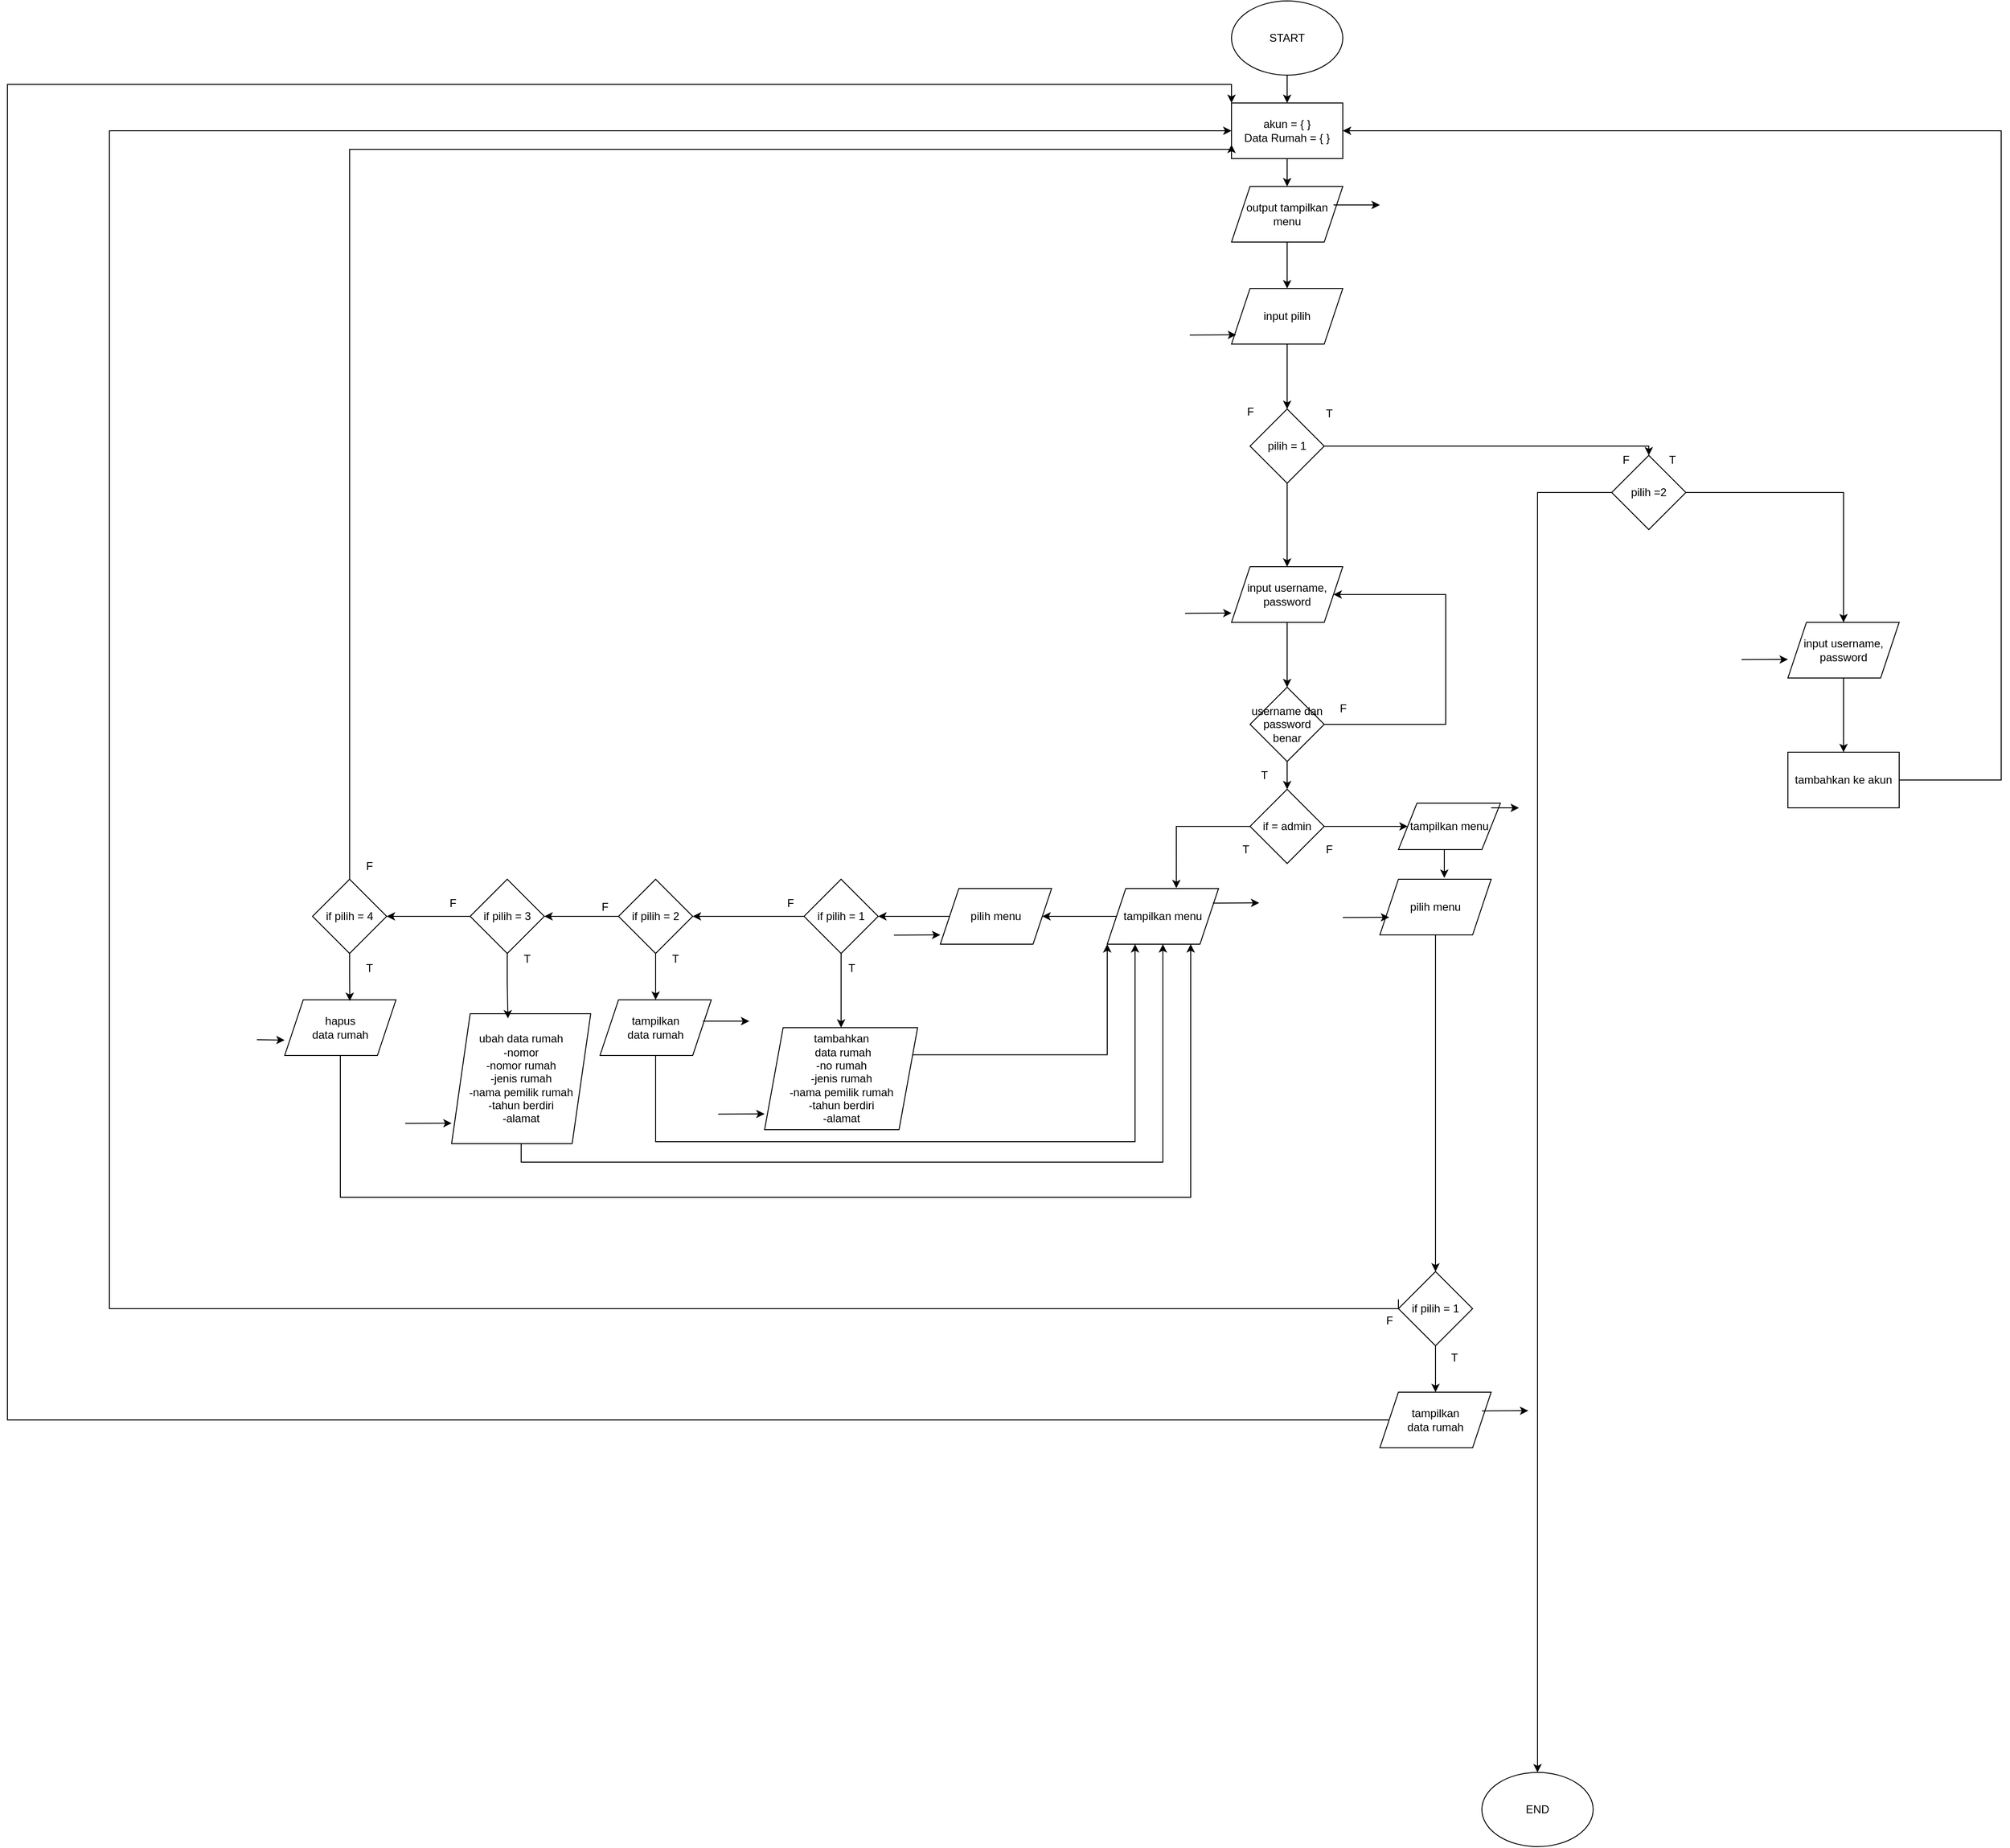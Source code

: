 <mxfile version="24.7.8">
  <diagram name="Page-1" id="3Y82sbPydUODw_n1n2PT">
    <mxGraphModel dx="5420" dy="1600" grid="1" gridSize="10" guides="1" tooltips="1" connect="1" arrows="1" fold="1" page="1" pageScale="1" pageWidth="850" pageHeight="1100" math="0" shadow="0">
      <root>
        <mxCell id="0" />
        <mxCell id="1" parent="0" />
        <mxCell id="ryUta3V9_9fZ8-WPen1y-3" value="" style="edgeStyle=orthogonalEdgeStyle;rounded=0;orthogonalLoop=1;jettySize=auto;html=1;" parent="1" source="ryUta3V9_9fZ8-WPen1y-25" target="ryUta3V9_9fZ8-WPen1y-2" edge="1">
          <mxGeometry relative="1" as="geometry" />
        </mxCell>
        <mxCell id="ryUta3V9_9fZ8-WPen1y-1" value="START" style="ellipse;whiteSpace=wrap;html=1;" parent="1" vertex="1">
          <mxGeometry x="210" y="30" width="120" height="80" as="geometry" />
        </mxCell>
        <mxCell id="ryUta3V9_9fZ8-WPen1y-5" value="" style="edgeStyle=orthogonalEdgeStyle;rounded=0;orthogonalLoop=1;jettySize=auto;html=1;" parent="1" source="ryUta3V9_9fZ8-WPen1y-2" target="ryUta3V9_9fZ8-WPen1y-4" edge="1">
          <mxGeometry relative="1" as="geometry" />
        </mxCell>
        <mxCell id="ryUta3V9_9fZ8-WPen1y-2" value="output tampilkan menu" style="shape=parallelogram;perimeter=parallelogramPerimeter;whiteSpace=wrap;html=1;fixedSize=1;" parent="1" vertex="1">
          <mxGeometry x="210" y="230" width="120" height="60" as="geometry" />
        </mxCell>
        <mxCell id="ryUta3V9_9fZ8-WPen1y-7" value="" style="edgeStyle=orthogonalEdgeStyle;rounded=0;orthogonalLoop=1;jettySize=auto;html=1;" parent="1" source="ryUta3V9_9fZ8-WPen1y-4" target="ryUta3V9_9fZ8-WPen1y-6" edge="1">
          <mxGeometry relative="1" as="geometry" />
        </mxCell>
        <mxCell id="ryUta3V9_9fZ8-WPen1y-4" value="input pilih" style="shape=parallelogram;perimeter=parallelogramPerimeter;whiteSpace=wrap;html=1;fixedSize=1;" parent="1" vertex="1">
          <mxGeometry x="210" y="340" width="120" height="60" as="geometry" />
        </mxCell>
        <mxCell id="ryUta3V9_9fZ8-WPen1y-9" value="" style="edgeStyle=orthogonalEdgeStyle;rounded=0;orthogonalLoop=1;jettySize=auto;html=1;" parent="1" source="ryUta3V9_9fZ8-WPen1y-6" target="ryUta3V9_9fZ8-WPen1y-8" edge="1">
          <mxGeometry relative="1" as="geometry" />
        </mxCell>
        <mxCell id="ryUta3V9_9fZ8-WPen1y-20" style="edgeStyle=orthogonalEdgeStyle;rounded=0;orthogonalLoop=1;jettySize=auto;html=1;entryX=0.5;entryY=0;entryDx=0;entryDy=0;" parent="1" source="ryUta3V9_9fZ8-WPen1y-6" target="ryUta3V9_9fZ8-WPen1y-17" edge="1">
          <mxGeometry relative="1" as="geometry">
            <Array as="points">
              <mxPoint x="660" y="510" />
            </Array>
          </mxGeometry>
        </mxCell>
        <mxCell id="ryUta3V9_9fZ8-WPen1y-6" value="pilih = 1" style="rhombus;whiteSpace=wrap;html=1;" parent="1" vertex="1">
          <mxGeometry x="230" y="470" width="80" height="80" as="geometry" />
        </mxCell>
        <mxCell id="ryUta3V9_9fZ8-WPen1y-13" value="" style="edgeStyle=orthogonalEdgeStyle;rounded=0;orthogonalLoop=1;jettySize=auto;html=1;" parent="1" source="ryUta3V9_9fZ8-WPen1y-8" target="ryUta3V9_9fZ8-WPen1y-12" edge="1">
          <mxGeometry relative="1" as="geometry" />
        </mxCell>
        <mxCell id="ryUta3V9_9fZ8-WPen1y-8" value="input username, password" style="shape=parallelogram;perimeter=parallelogramPerimeter;whiteSpace=wrap;html=1;fixedSize=1;" parent="1" vertex="1">
          <mxGeometry x="210" y="640" width="120" height="60" as="geometry" />
        </mxCell>
        <mxCell id="ryUta3V9_9fZ8-WPen1y-16" style="edgeStyle=orthogonalEdgeStyle;rounded=0;orthogonalLoop=1;jettySize=auto;html=1;entryX=1;entryY=0.5;entryDx=0;entryDy=0;" parent="1" source="ryUta3V9_9fZ8-WPen1y-12" target="ryUta3V9_9fZ8-WPen1y-8" edge="1">
          <mxGeometry relative="1" as="geometry">
            <mxPoint x="440" y="660" as="targetPoint" />
            <Array as="points">
              <mxPoint x="441" y="810" />
              <mxPoint x="441" y="670" />
            </Array>
          </mxGeometry>
        </mxCell>
        <mxCell id="l1A6PTSMSGuYSY5rG4qL-38" style="edgeStyle=orthogonalEdgeStyle;rounded=0;orthogonalLoop=1;jettySize=auto;html=1;exitX=0.5;exitY=1;exitDx=0;exitDy=0;entryX=0.5;entryY=0;entryDx=0;entryDy=0;" parent="1" source="ryUta3V9_9fZ8-WPen1y-12" target="l1A6PTSMSGuYSY5rG4qL-37" edge="1">
          <mxGeometry relative="1" as="geometry" />
        </mxCell>
        <mxCell id="ryUta3V9_9fZ8-WPen1y-12" value="username dan password benar" style="rhombus;whiteSpace=wrap;html=1;" parent="1" vertex="1">
          <mxGeometry x="230" y="770" width="80" height="80" as="geometry" />
        </mxCell>
        <mxCell id="l1A6PTSMSGuYSY5rG4qL-31" style="edgeStyle=orthogonalEdgeStyle;rounded=0;orthogonalLoop=1;jettySize=auto;html=1;exitX=0;exitY=0.5;exitDx=0;exitDy=0;entryX=1;entryY=0.5;entryDx=0;entryDy=0;" parent="1" source="ryUta3V9_9fZ8-WPen1y-14" target="l1A6PTSMSGuYSY5rG4qL-30" edge="1">
          <mxGeometry relative="1" as="geometry" />
        </mxCell>
        <mxCell id="ryUta3V9_9fZ8-WPen1y-14" value="tampilkan menu" style="shape=parallelogram;perimeter=parallelogramPerimeter;whiteSpace=wrap;html=1;fixedSize=1;" parent="1" vertex="1">
          <mxGeometry x="76" y="987" width="120" height="60" as="geometry" />
        </mxCell>
        <mxCell id="ryUta3V9_9fZ8-WPen1y-19" value="" style="edgeStyle=orthogonalEdgeStyle;rounded=0;orthogonalLoop=1;jettySize=auto;html=1;exitX=1;exitY=0.5;exitDx=0;exitDy=0;" parent="1" source="ryUta3V9_9fZ8-WPen1y-17" target="ryUta3V9_9fZ8-WPen1y-18" edge="1">
          <mxGeometry relative="1" as="geometry">
            <mxPoint x="900" y="550" as="sourcePoint" />
            <Array as="points">
              <mxPoint x="870" y="560" />
            </Array>
          </mxGeometry>
        </mxCell>
        <mxCell id="ryUta3V9_9fZ8-WPen1y-22" style="edgeStyle=orthogonalEdgeStyle;rounded=0;orthogonalLoop=1;jettySize=auto;html=1;" parent="1" source="ryUta3V9_9fZ8-WPen1y-17" edge="1">
          <mxGeometry relative="1" as="geometry">
            <mxPoint x="540" y="1940" as="targetPoint" />
            <Array as="points">
              <mxPoint x="540" y="560" />
              <mxPoint x="540" y="1480" />
            </Array>
          </mxGeometry>
        </mxCell>
        <mxCell id="ryUta3V9_9fZ8-WPen1y-17" value="pilih =2" style="rhombus;whiteSpace=wrap;html=1;" parent="1" vertex="1">
          <mxGeometry x="620" y="520" width="80" height="80" as="geometry" />
        </mxCell>
        <mxCell id="ryUta3V9_9fZ8-WPen1y-24" value="" style="edgeStyle=orthogonalEdgeStyle;rounded=0;orthogonalLoop=1;jettySize=auto;html=1;" parent="1" source="ryUta3V9_9fZ8-WPen1y-18" target="ryUta3V9_9fZ8-WPen1y-23" edge="1">
          <mxGeometry relative="1" as="geometry" />
        </mxCell>
        <mxCell id="ryUta3V9_9fZ8-WPen1y-18" value="input username, password" style="shape=parallelogram;perimeter=parallelogramPerimeter;whiteSpace=wrap;html=1;fixedSize=1;" parent="1" vertex="1">
          <mxGeometry x="810" y="700" width="120" height="60" as="geometry" />
        </mxCell>
        <mxCell id="ryUta3V9_9fZ8-WPen1y-21" value="END" style="ellipse;whiteSpace=wrap;html=1;" parent="1" vertex="1">
          <mxGeometry x="480" y="1940" width="120" height="80" as="geometry" />
        </mxCell>
        <mxCell id="ryUta3V9_9fZ8-WPen1y-27" style="edgeStyle=orthogonalEdgeStyle;rounded=0;orthogonalLoop=1;jettySize=auto;html=1;entryX=1;entryY=0.5;entryDx=0;entryDy=0;" parent="1" source="ryUta3V9_9fZ8-WPen1y-23" target="ryUta3V9_9fZ8-WPen1y-25" edge="1">
          <mxGeometry relative="1" as="geometry">
            <mxPoint x="750.8" y="430" as="targetPoint" />
            <Array as="points">
              <mxPoint x="1040" y="870" />
              <mxPoint x="1040" y="170" />
            </Array>
          </mxGeometry>
        </mxCell>
        <mxCell id="ryUta3V9_9fZ8-WPen1y-23" value="tambahkan ke akun" style="whiteSpace=wrap;html=1;" parent="1" vertex="1">
          <mxGeometry x="810" y="840" width="120" height="60" as="geometry" />
        </mxCell>
        <mxCell id="ryUta3V9_9fZ8-WPen1y-26" value="" style="edgeStyle=orthogonalEdgeStyle;rounded=0;orthogonalLoop=1;jettySize=auto;html=1;" parent="1" source="ryUta3V9_9fZ8-WPen1y-1" target="ryUta3V9_9fZ8-WPen1y-25" edge="1">
          <mxGeometry relative="1" as="geometry">
            <mxPoint x="270" y="110" as="sourcePoint" />
            <mxPoint x="270" y="200" as="targetPoint" />
          </mxGeometry>
        </mxCell>
        <mxCell id="ryUta3V9_9fZ8-WPen1y-25" value="akun = { }&lt;div&gt;Data Rumah = { }&lt;/div&gt;" style="rounded=0;whiteSpace=wrap;html=1;" parent="1" vertex="1">
          <mxGeometry x="210" y="140" width="120" height="60" as="geometry" />
        </mxCell>
        <mxCell id="ryUta3V9_9fZ8-WPen1y-41" style="edgeStyle=orthogonalEdgeStyle;rounded=0;orthogonalLoop=1;jettySize=auto;html=1;exitX=0;exitY=0.5;exitDx=0;exitDy=0;entryX=1;entryY=0.5;entryDx=0;entryDy=0;" parent="1" source="ryUta3V9_9fZ8-WPen1y-33" target="ryUta3V9_9fZ8-WPen1y-40" edge="1">
          <mxGeometry relative="1" as="geometry" />
        </mxCell>
        <mxCell id="l1A6PTSMSGuYSY5rG4qL-12" style="edgeStyle=orthogonalEdgeStyle;rounded=0;orthogonalLoop=1;jettySize=auto;html=1;exitX=0.5;exitY=1;exitDx=0;exitDy=0;entryX=0.5;entryY=0;entryDx=0;entryDy=0;" parent="1" source="ryUta3V9_9fZ8-WPen1y-33" target="ryUta3V9_9fZ8-WPen1y-35" edge="1">
          <mxGeometry relative="1" as="geometry" />
        </mxCell>
        <mxCell id="ryUta3V9_9fZ8-WPen1y-33" value="if pilih = 1" style="rhombus;whiteSpace=wrap;html=1;" parent="1" vertex="1">
          <mxGeometry x="-251" y="977" width="80" height="80" as="geometry" />
        </mxCell>
        <mxCell id="3SDwmKv7_5UPm0UnGXVI-1" style="edgeStyle=orthogonalEdgeStyle;rounded=0;orthogonalLoop=1;jettySize=auto;html=1;exitX=1;exitY=0.25;exitDx=0;exitDy=0;entryX=0;entryY=1;entryDx=0;entryDy=0;" parent="1" source="ryUta3V9_9fZ8-WPen1y-35" target="ryUta3V9_9fZ8-WPen1y-14" edge="1">
          <mxGeometry relative="1" as="geometry" />
        </mxCell>
        <mxCell id="ryUta3V9_9fZ8-WPen1y-35" value="tambahkan&lt;div&gt;&amp;nbsp;data rumah&lt;/div&gt;&lt;div&gt;-no rumah&lt;/div&gt;&lt;div&gt;-jenis rumah&lt;/div&gt;&lt;div&gt;-nama pemilik rumah&lt;/div&gt;&lt;div&gt;-tahun berdiri&lt;/div&gt;&lt;div&gt;-alamat&lt;/div&gt;" style="shape=parallelogram;perimeter=parallelogramPerimeter;whiteSpace=wrap;html=1;fixedSize=1;" parent="1" vertex="1">
          <mxGeometry x="-293.5" y="1137" width="165" height="110" as="geometry" />
        </mxCell>
        <mxCell id="ryUta3V9_9fZ8-WPen1y-44" style="edgeStyle=orthogonalEdgeStyle;rounded=0;orthogonalLoop=1;jettySize=auto;html=1;exitX=0.5;exitY=1;exitDx=0;exitDy=0;entryX=0.5;entryY=0;entryDx=0;entryDy=0;" parent="1" source="ryUta3V9_9fZ8-WPen1y-40" target="ryUta3V9_9fZ8-WPen1y-42" edge="1">
          <mxGeometry relative="1" as="geometry" />
        </mxCell>
        <mxCell id="ryUta3V9_9fZ8-WPen1y-48" style="edgeStyle=orthogonalEdgeStyle;rounded=0;orthogonalLoop=1;jettySize=auto;html=1;exitX=0;exitY=0.5;exitDx=0;exitDy=0;entryX=1;entryY=0.5;entryDx=0;entryDy=0;" parent="1" source="ryUta3V9_9fZ8-WPen1y-40" target="ryUta3V9_9fZ8-WPen1y-47" edge="1">
          <mxGeometry relative="1" as="geometry" />
        </mxCell>
        <mxCell id="ryUta3V9_9fZ8-WPen1y-40" value="if pilih = 2" style="rhombus;whiteSpace=wrap;html=1;" parent="1" vertex="1">
          <mxGeometry x="-451" y="977" width="80" height="80" as="geometry" />
        </mxCell>
        <mxCell id="3SDwmKv7_5UPm0UnGXVI-2" style="edgeStyle=orthogonalEdgeStyle;rounded=0;orthogonalLoop=1;jettySize=auto;html=1;exitX=0.5;exitY=1;exitDx=0;exitDy=0;entryX=0.25;entryY=1;entryDx=0;entryDy=0;" parent="1" source="ryUta3V9_9fZ8-WPen1y-42" target="ryUta3V9_9fZ8-WPen1y-14" edge="1">
          <mxGeometry relative="1" as="geometry">
            <Array as="points">
              <mxPoint x="-411" y="1260" />
              <mxPoint x="106" y="1260" />
            </Array>
          </mxGeometry>
        </mxCell>
        <mxCell id="ryUta3V9_9fZ8-WPen1y-42" value="tampilkan&lt;div&gt;data rumah&lt;/div&gt;" style="shape=parallelogram;perimeter=parallelogramPerimeter;whiteSpace=wrap;html=1;fixedSize=1;" parent="1" vertex="1">
          <mxGeometry x="-471" y="1107" width="120" height="60" as="geometry" />
        </mxCell>
        <mxCell id="ryUta3V9_9fZ8-WPen1y-52" style="edgeStyle=orthogonalEdgeStyle;rounded=0;orthogonalLoop=1;jettySize=auto;html=1;exitX=0;exitY=0.5;exitDx=0;exitDy=0;entryX=1;entryY=0.5;entryDx=0;entryDy=0;" parent="1" source="ryUta3V9_9fZ8-WPen1y-47" target="ryUta3V9_9fZ8-WPen1y-51" edge="1">
          <mxGeometry relative="1" as="geometry" />
        </mxCell>
        <mxCell id="ryUta3V9_9fZ8-WPen1y-47" value="if pilih = 3" style="rhombus;whiteSpace=wrap;html=1;" parent="1" vertex="1">
          <mxGeometry x="-611" y="977" width="80" height="80" as="geometry" />
        </mxCell>
        <mxCell id="3SDwmKv7_5UPm0UnGXVI-3" style="edgeStyle=orthogonalEdgeStyle;rounded=0;orthogonalLoop=1;jettySize=auto;html=1;exitX=0.5;exitY=1;exitDx=0;exitDy=0;entryX=0.5;entryY=1;entryDx=0;entryDy=0;" parent="1" source="ryUta3V9_9fZ8-WPen1y-49" target="ryUta3V9_9fZ8-WPen1y-14" edge="1">
          <mxGeometry relative="1" as="geometry" />
        </mxCell>
        <mxCell id="ryUta3V9_9fZ8-WPen1y-49" value="&lt;div&gt;ubah&amp;nbsp;&lt;span style=&quot;background-color: initial;&quot;&gt;data rumah&lt;/span&gt;&lt;/div&gt;&lt;div&gt;-nomor&lt;/div&gt;&lt;div&gt;-nomor rumah&lt;/div&gt;&lt;div&gt;-jenis rumah&lt;/div&gt;&lt;div&gt;-nama pemilik rumah&lt;/div&gt;&lt;div&gt;-tahun berdiri&lt;/div&gt;&lt;div&gt;-alamat&lt;/div&gt;" style="shape=parallelogram;perimeter=parallelogramPerimeter;whiteSpace=wrap;html=1;fixedSize=1;" parent="1" vertex="1">
          <mxGeometry x="-631" y="1122" width="150" height="140" as="geometry" />
        </mxCell>
        <mxCell id="l1A6PTSMSGuYSY5rG4qL-34" style="edgeStyle=orthogonalEdgeStyle;rounded=0;orthogonalLoop=1;jettySize=auto;html=1;exitX=0.5;exitY=0;exitDx=0;exitDy=0;entryX=0;entryY=0.75;entryDx=0;entryDy=0;" parent="1" source="ryUta3V9_9fZ8-WPen1y-51" target="ryUta3V9_9fZ8-WPen1y-25" edge="1">
          <mxGeometry relative="1" as="geometry">
            <mxPoint x="-740" y="170" as="targetPoint" />
            <Array as="points">
              <mxPoint x="-741" y="190" />
              <mxPoint x="210" y="190" />
            </Array>
          </mxGeometry>
        </mxCell>
        <mxCell id="ryUta3V9_9fZ8-WPen1y-51" value="if pilih = 4" style="rhombus;whiteSpace=wrap;html=1;" parent="1" vertex="1">
          <mxGeometry x="-781" y="977" width="80" height="80" as="geometry" />
        </mxCell>
        <mxCell id="3SDwmKv7_5UPm0UnGXVI-4" style="edgeStyle=orthogonalEdgeStyle;rounded=0;orthogonalLoop=1;jettySize=auto;html=1;exitX=0.5;exitY=1;exitDx=0;exitDy=0;entryX=0.75;entryY=1;entryDx=0;entryDy=0;" parent="1" source="ryUta3V9_9fZ8-WPen1y-56" target="ryUta3V9_9fZ8-WPen1y-14" edge="1">
          <mxGeometry relative="1" as="geometry">
            <Array as="points">
              <mxPoint x="-751" y="1320" />
              <mxPoint x="166" y="1320" />
            </Array>
          </mxGeometry>
        </mxCell>
        <mxCell id="ryUta3V9_9fZ8-WPen1y-56" value="hapus&lt;div&gt;data rumah&lt;/div&gt;" style="shape=parallelogram;perimeter=parallelogramPerimeter;whiteSpace=wrap;html=1;fixedSize=1;" parent="1" vertex="1">
          <mxGeometry x="-811" y="1107" width="120" height="60" as="geometry" />
        </mxCell>
        <mxCell id="ryUta3V9_9fZ8-WPen1y-57" style="edgeStyle=orthogonalEdgeStyle;rounded=0;orthogonalLoop=1;jettySize=auto;html=1;exitX=0.5;exitY=1;exitDx=0;exitDy=0;entryX=0.585;entryY=0.021;entryDx=0;entryDy=0;entryPerimeter=0;" parent="1" source="ryUta3V9_9fZ8-WPen1y-51" target="ryUta3V9_9fZ8-WPen1y-56" edge="1">
          <mxGeometry relative="1" as="geometry" />
        </mxCell>
        <mxCell id="l1A6PTSMSGuYSY5rG4qL-2" value="" style="endArrow=classic;html=1;rounded=0;" parent="1" edge="1">
          <mxGeometry width="50" height="50" relative="1" as="geometry">
            <mxPoint x="-360" y="1130" as="sourcePoint" />
            <mxPoint x="-310" y="1130" as="targetPoint" />
          </mxGeometry>
        </mxCell>
        <mxCell id="l1A6PTSMSGuYSY5rG4qL-4" value="" style="endArrow=classic;html=1;rounded=0;" parent="1" edge="1">
          <mxGeometry width="50" height="50" relative="1" as="geometry">
            <mxPoint x="320" y="250.0" as="sourcePoint" />
            <mxPoint x="370" y="250.0" as="targetPoint" />
          </mxGeometry>
        </mxCell>
        <mxCell id="l1A6PTSMSGuYSY5rG4qL-6" value="T" style="text;html=1;align=center;verticalAlign=middle;resizable=0;points=[];autosize=1;strokeColor=none;fillColor=none;" parent="1" vertex="1">
          <mxGeometry x="300" y="460" width="30" height="30" as="geometry" />
        </mxCell>
        <mxCell id="l1A6PTSMSGuYSY5rG4qL-7" value="F" style="text;html=1;align=center;verticalAlign=middle;resizable=0;points=[];autosize=1;strokeColor=none;fillColor=none;" parent="1" vertex="1">
          <mxGeometry x="215" y="458" width="30" height="30" as="geometry" />
        </mxCell>
        <mxCell id="l1A6PTSMSGuYSY5rG4qL-8" value="F" style="text;html=1;align=center;verticalAlign=middle;resizable=0;points=[];autosize=1;strokeColor=none;fillColor=none;" parent="1" vertex="1">
          <mxGeometry x="620" y="510" width="30" height="30" as="geometry" />
        </mxCell>
        <mxCell id="l1A6PTSMSGuYSY5rG4qL-10" value="T" style="text;html=1;align=center;verticalAlign=middle;resizable=0;points=[];autosize=1;strokeColor=none;fillColor=none;" parent="1" vertex="1">
          <mxGeometry x="670" y="510" width="30" height="30" as="geometry" />
        </mxCell>
        <mxCell id="l1A6PTSMSGuYSY5rG4qL-18" value="" style="endArrow=classic;html=1;rounded=0;entryX=0.167;entryY=1.041;entryDx=0;entryDy=0;entryPerimeter=0;" parent="1" edge="1">
          <mxGeometry width="50" height="50" relative="1" as="geometry">
            <mxPoint x="-681.04" y="1240.31" as="sourcePoint" />
            <mxPoint x="-631.0" y="1240.0" as="targetPoint" />
          </mxGeometry>
        </mxCell>
        <mxCell id="l1A6PTSMSGuYSY5rG4qL-19" value="" style="endArrow=classic;html=1;rounded=0;" parent="1" edge="1">
          <mxGeometry width="50" height="50" relative="1" as="geometry">
            <mxPoint x="-841" y="1150" as="sourcePoint" />
            <mxPoint x="-811" y="1150.46" as="targetPoint" />
          </mxGeometry>
        </mxCell>
        <mxCell id="l1A6PTSMSGuYSY5rG4qL-23" value="" style="endArrow=classic;html=1;rounded=0;entryX=0.167;entryY=1.041;entryDx=0;entryDy=0;entryPerimeter=0;" parent="1" edge="1">
          <mxGeometry width="50" height="50" relative="1" as="geometry">
            <mxPoint x="-343.54" y="1230.31" as="sourcePoint" />
            <mxPoint x="-293.5" y="1230.0" as="targetPoint" />
          </mxGeometry>
        </mxCell>
        <mxCell id="l1A6PTSMSGuYSY5rG4qL-25" value="" style="endArrow=classic;html=1;rounded=0;entryX=0.167;entryY=1.041;entryDx=0;entryDy=0;entryPerimeter=0;" parent="1" edge="1">
          <mxGeometry width="50" height="50" relative="1" as="geometry">
            <mxPoint x="164.96" y="390.31" as="sourcePoint" />
            <mxPoint x="215.0" y="390.0" as="targetPoint" />
          </mxGeometry>
        </mxCell>
        <mxCell id="l1A6PTSMSGuYSY5rG4qL-26" value="" style="endArrow=classic;html=1;rounded=0;entryX=0.167;entryY=1.041;entryDx=0;entryDy=0;entryPerimeter=0;" parent="1" edge="1">
          <mxGeometry width="50" height="50" relative="1" as="geometry">
            <mxPoint x="159.96" y="690.31" as="sourcePoint" />
            <mxPoint x="210.0" y="690.0" as="targetPoint" />
          </mxGeometry>
        </mxCell>
        <mxCell id="l1A6PTSMSGuYSY5rG4qL-27" value="" style="endArrow=classic;html=1;rounded=0;entryX=0.167;entryY=1.041;entryDx=0;entryDy=0;entryPerimeter=0;" parent="1" edge="1">
          <mxGeometry width="50" height="50" relative="1" as="geometry">
            <mxPoint x="759.96" y="740.31" as="sourcePoint" />
            <mxPoint x="810.0" y="740.0" as="targetPoint" />
          </mxGeometry>
        </mxCell>
        <mxCell id="l1A6PTSMSGuYSY5rG4qL-28" value="" style="endArrow=classic;html=1;rounded=0;entryX=0.167;entryY=1.041;entryDx=0;entryDy=0;entryPerimeter=0;" parent="1" edge="1">
          <mxGeometry width="50" height="50" relative="1" as="geometry">
            <mxPoint x="189.96" y="1002.75" as="sourcePoint" />
            <mxPoint x="240.0" y="1002.44" as="targetPoint" />
          </mxGeometry>
        </mxCell>
        <mxCell id="l1A6PTSMSGuYSY5rG4qL-32" style="edgeStyle=orthogonalEdgeStyle;rounded=0;orthogonalLoop=1;jettySize=auto;html=1;exitX=0;exitY=0.5;exitDx=0;exitDy=0;entryX=1;entryY=0.5;entryDx=0;entryDy=0;" parent="1" source="l1A6PTSMSGuYSY5rG4qL-30" target="ryUta3V9_9fZ8-WPen1y-33" edge="1">
          <mxGeometry relative="1" as="geometry">
            <mxPoint x="-154" y="1016.538" as="targetPoint" />
          </mxGeometry>
        </mxCell>
        <mxCell id="l1A6PTSMSGuYSY5rG4qL-30" value="pilih menu" style="shape=parallelogram;perimeter=parallelogramPerimeter;whiteSpace=wrap;html=1;fixedSize=1;" parent="1" vertex="1">
          <mxGeometry x="-104" y="987" width="120" height="60" as="geometry" />
        </mxCell>
        <mxCell id="l1A6PTSMSGuYSY5rG4qL-35" value="" style="endArrow=classic;html=1;rounded=0;entryX=0.167;entryY=1.041;entryDx=0;entryDy=0;entryPerimeter=0;" parent="1" edge="1">
          <mxGeometry width="50" height="50" relative="1" as="geometry">
            <mxPoint x="-154.04" y="1037.31" as="sourcePoint" />
            <mxPoint x="-104.0" y="1037.0" as="targetPoint" />
          </mxGeometry>
        </mxCell>
        <mxCell id="l1A6PTSMSGuYSY5rG4qL-36" style="edgeStyle=orthogonalEdgeStyle;rounded=0;orthogonalLoop=1;jettySize=auto;html=1;exitX=0.5;exitY=1;exitDx=0;exitDy=0;entryX=0.405;entryY=0.036;entryDx=0;entryDy=0;entryPerimeter=0;" parent="1" source="ryUta3V9_9fZ8-WPen1y-47" target="ryUta3V9_9fZ8-WPen1y-49" edge="1">
          <mxGeometry relative="1" as="geometry" />
        </mxCell>
        <mxCell id="l1A6PTSMSGuYSY5rG4qL-44" style="edgeStyle=orthogonalEdgeStyle;rounded=0;orthogonalLoop=1;jettySize=auto;html=1;exitX=0;exitY=0.5;exitDx=0;exitDy=0;entryX=0.621;entryY=-0.006;entryDx=0;entryDy=0;entryPerimeter=0;" parent="1" source="l1A6PTSMSGuYSY5rG4qL-37" target="ryUta3V9_9fZ8-WPen1y-14" edge="1">
          <mxGeometry relative="1" as="geometry">
            <mxPoint x="150" y="980" as="targetPoint" />
          </mxGeometry>
        </mxCell>
        <mxCell id="l1A6PTSMSGuYSY5rG4qL-50" style="edgeStyle=orthogonalEdgeStyle;rounded=0;orthogonalLoop=1;jettySize=auto;html=1;exitX=1;exitY=0.5;exitDx=0;exitDy=0;entryX=0;entryY=0.5;entryDx=0;entryDy=0;" parent="1" source="l1A6PTSMSGuYSY5rG4qL-37" target="l1A6PTSMSGuYSY5rG4qL-45" edge="1">
          <mxGeometry relative="1" as="geometry" />
        </mxCell>
        <mxCell id="l1A6PTSMSGuYSY5rG4qL-37" value="if = admin" style="rhombus;whiteSpace=wrap;html=1;" parent="1" vertex="1">
          <mxGeometry x="230" y="880" width="80" height="80" as="geometry" />
        </mxCell>
        <mxCell id="l1A6PTSMSGuYSY5rG4qL-45" value="tampilkan menu" style="shape=parallelogram;perimeter=parallelogramPerimeter;whiteSpace=wrap;html=1;fixedSize=1;" parent="1" vertex="1">
          <mxGeometry x="390" y="895" width="110" height="50" as="geometry" />
        </mxCell>
        <mxCell id="l1A6PTSMSGuYSY5rG4qL-51" value="" style="endArrow=classic;html=1;rounded=0;" parent="1" edge="1">
          <mxGeometry width="50" height="50" relative="1" as="geometry">
            <mxPoint x="490" y="900" as="sourcePoint" />
            <mxPoint x="520" y="900" as="targetPoint" />
          </mxGeometry>
        </mxCell>
        <mxCell id="l1A6PTSMSGuYSY5rG4qL-59" style="edgeStyle=orthogonalEdgeStyle;rounded=0;orthogonalLoop=1;jettySize=auto;html=1;exitX=0.5;exitY=1;exitDx=0;exitDy=0;entryX=0.5;entryY=0;entryDx=0;entryDy=0;" parent="1" source="l1A6PTSMSGuYSY5rG4qL-53" target="l1A6PTSMSGuYSY5rG4qL-58" edge="1">
          <mxGeometry relative="1" as="geometry" />
        </mxCell>
        <mxCell id="l1A6PTSMSGuYSY5rG4qL-53" value="pilih menu" style="shape=parallelogram;perimeter=parallelogramPerimeter;whiteSpace=wrap;html=1;fixedSize=1;" parent="1" vertex="1">
          <mxGeometry x="370" y="977" width="120" height="60" as="geometry" />
        </mxCell>
        <mxCell id="l1A6PTSMSGuYSY5rG4qL-55" style="edgeStyle=orthogonalEdgeStyle;rounded=0;orthogonalLoop=1;jettySize=auto;html=1;exitX=0.5;exitY=1;exitDx=0;exitDy=0;entryX=0.579;entryY=-0.025;entryDx=0;entryDy=0;entryPerimeter=0;" parent="1" source="l1A6PTSMSGuYSY5rG4qL-45" target="l1A6PTSMSGuYSY5rG4qL-53" edge="1">
          <mxGeometry relative="1" as="geometry" />
        </mxCell>
        <mxCell id="l1A6PTSMSGuYSY5rG4qL-56" value="" style="endArrow=classic;html=1;rounded=0;entryX=0.167;entryY=1.041;entryDx=0;entryDy=0;entryPerimeter=0;" parent="1" edge="1">
          <mxGeometry width="50" height="50" relative="1" as="geometry">
            <mxPoint x="330" y="1018.31" as="sourcePoint" />
            <mxPoint x="380.04" y="1018.0" as="targetPoint" />
          </mxGeometry>
        </mxCell>
        <mxCell id="l1A6PTSMSGuYSY5rG4qL-61" style="edgeStyle=orthogonalEdgeStyle;rounded=0;orthogonalLoop=1;jettySize=auto;html=1;exitX=0.5;exitY=1;exitDx=0;exitDy=0;entryX=0.5;entryY=0;entryDx=0;entryDy=0;" parent="1" source="l1A6PTSMSGuYSY5rG4qL-58" target="l1A6PTSMSGuYSY5rG4qL-60" edge="1">
          <mxGeometry relative="1" as="geometry" />
        </mxCell>
        <mxCell id="l1A6PTSMSGuYSY5rG4qL-68" style="edgeStyle=orthogonalEdgeStyle;rounded=0;orthogonalLoop=1;jettySize=auto;html=1;exitX=0;exitY=0.5;exitDx=0;exitDy=0;entryX=0;entryY=0.5;entryDx=0;entryDy=0;" parent="1" target="ryUta3V9_9fZ8-WPen1y-25" edge="1">
          <mxGeometry relative="1" as="geometry">
            <mxPoint x="220" y="350" as="targetPoint" />
            <mxPoint x="390" y="1430" as="sourcePoint" />
            <Array as="points">
              <mxPoint x="390" y="1440" />
              <mxPoint x="-1000" y="1440" />
              <mxPoint x="-1000" y="170" />
            </Array>
          </mxGeometry>
        </mxCell>
        <mxCell id="l1A6PTSMSGuYSY5rG4qL-58" value="if pilih = 1" style="rhombus;whiteSpace=wrap;html=1;" parent="1" vertex="1">
          <mxGeometry x="390" y="1400" width="80" height="80" as="geometry" />
        </mxCell>
        <mxCell id="YvmdX8ees1y8hf5--HN5-1" style="edgeStyle=orthogonalEdgeStyle;rounded=0;orthogonalLoop=1;jettySize=auto;html=1;entryX=0;entryY=0;entryDx=0;entryDy=0;" parent="1" source="l1A6PTSMSGuYSY5rG4qL-60" target="ryUta3V9_9fZ8-WPen1y-25" edge="1">
          <mxGeometry relative="1" as="geometry">
            <mxPoint x="-1050" y="1460" as="targetPoint" />
            <Array as="points">
              <mxPoint x="-1110" y="1560" />
              <mxPoint x="-1110" y="120" />
              <mxPoint x="210" y="120" />
            </Array>
          </mxGeometry>
        </mxCell>
        <mxCell id="l1A6PTSMSGuYSY5rG4qL-60" value="tampilkan&lt;div&gt;data rumah&lt;/div&gt;" style="shape=parallelogram;perimeter=parallelogramPerimeter;whiteSpace=wrap;html=1;fixedSize=1;" parent="1" vertex="1">
          <mxGeometry x="370" y="1530" width="120" height="60" as="geometry" />
        </mxCell>
        <mxCell id="l1A6PTSMSGuYSY5rG4qL-62" value="" style="endArrow=classic;html=1;rounded=0;entryX=0.167;entryY=1.041;entryDx=0;entryDy=0;entryPerimeter=0;" parent="1" edge="1">
          <mxGeometry width="50" height="50" relative="1" as="geometry">
            <mxPoint x="480" y="1550.31" as="sourcePoint" />
            <mxPoint x="530.04" y="1550.0" as="targetPoint" />
          </mxGeometry>
        </mxCell>
        <mxCell id="YvmdX8ees1y8hf5--HN5-2" value="F" style="text;html=1;align=center;verticalAlign=middle;resizable=0;points=[];autosize=1;strokeColor=none;fillColor=none;" parent="1" vertex="1">
          <mxGeometry x="300" y="930" width="30" height="30" as="geometry" />
        </mxCell>
        <mxCell id="YvmdX8ees1y8hf5--HN5-3" value="T" style="text;html=1;align=center;verticalAlign=middle;resizable=0;points=[];autosize=1;strokeColor=none;fillColor=none;" parent="1" vertex="1">
          <mxGeometry x="230" y="850" width="30" height="30" as="geometry" />
        </mxCell>
        <mxCell id="YvmdX8ees1y8hf5--HN5-4" value="T" style="text;html=1;align=center;verticalAlign=middle;resizable=0;points=[];autosize=1;strokeColor=none;fillColor=none;" parent="1" vertex="1">
          <mxGeometry x="210" y="930" width="30" height="30" as="geometry" />
        </mxCell>
        <mxCell id="YvmdX8ees1y8hf5--HN5-5" value="T" style="text;html=1;align=center;verticalAlign=middle;resizable=0;points=[];autosize=1;strokeColor=none;fillColor=none;" parent="1" vertex="1">
          <mxGeometry x="-215" y="1058" width="30" height="30" as="geometry" />
        </mxCell>
        <mxCell id="YvmdX8ees1y8hf5--HN5-6" value="T" style="text;html=1;align=center;verticalAlign=middle;resizable=0;points=[];autosize=1;strokeColor=none;fillColor=none;" parent="1" vertex="1">
          <mxGeometry x="-405" y="1048" width="30" height="30" as="geometry" />
        </mxCell>
        <mxCell id="YvmdX8ees1y8hf5--HN5-7" value="T" style="text;html=1;align=center;verticalAlign=middle;resizable=0;points=[];autosize=1;strokeColor=none;fillColor=none;" parent="1" vertex="1">
          <mxGeometry x="-565" y="1048" width="30" height="30" as="geometry" />
        </mxCell>
        <mxCell id="YvmdX8ees1y8hf5--HN5-8" value="T" style="text;html=1;align=center;verticalAlign=middle;resizable=0;points=[];autosize=1;strokeColor=none;fillColor=none;" parent="1" vertex="1">
          <mxGeometry x="-735" y="1058" width="30" height="30" as="geometry" />
        </mxCell>
        <mxCell id="YvmdX8ees1y8hf5--HN5-9" value="F" style="text;html=1;align=center;verticalAlign=middle;resizable=0;points=[];autosize=1;strokeColor=none;fillColor=none;" parent="1" vertex="1">
          <mxGeometry x="-645" y="988" width="30" height="30" as="geometry" />
        </mxCell>
        <mxCell id="YvmdX8ees1y8hf5--HN5-10" value="F" style="text;html=1;align=center;verticalAlign=middle;resizable=0;points=[];autosize=1;strokeColor=none;fillColor=none;" parent="1" vertex="1">
          <mxGeometry x="-735" y="948" width="30" height="30" as="geometry" />
        </mxCell>
        <mxCell id="YvmdX8ees1y8hf5--HN5-11" value="F" style="text;html=1;align=center;verticalAlign=middle;resizable=0;points=[];autosize=1;strokeColor=none;fillColor=none;" parent="1" vertex="1">
          <mxGeometry x="-481" y="992" width="30" height="30" as="geometry" />
        </mxCell>
        <mxCell id="YvmdX8ees1y8hf5--HN5-12" value="F" style="text;html=1;align=center;verticalAlign=middle;resizable=0;points=[];autosize=1;strokeColor=none;fillColor=none;" parent="1" vertex="1">
          <mxGeometry x="-281" y="988" width="30" height="30" as="geometry" />
        </mxCell>
        <mxCell id="YvmdX8ees1y8hf5--HN5-14" value="T" style="text;html=1;align=center;verticalAlign=middle;resizable=0;points=[];autosize=1;strokeColor=none;fillColor=none;" parent="1" vertex="1">
          <mxGeometry x="435" y="1478" width="30" height="30" as="geometry" />
        </mxCell>
        <mxCell id="YvmdX8ees1y8hf5--HN5-15" value="F" style="text;html=1;align=center;verticalAlign=middle;resizable=0;points=[];autosize=1;strokeColor=none;fillColor=none;" parent="1" vertex="1">
          <mxGeometry x="365" y="1438" width="30" height="30" as="geometry" />
        </mxCell>
        <mxCell id="YvmdX8ees1y8hf5--HN5-16" value="F" style="text;html=1;align=center;verticalAlign=middle;resizable=0;points=[];autosize=1;strokeColor=none;fillColor=none;" parent="1" vertex="1">
          <mxGeometry x="315" y="778" width="30" height="30" as="geometry" />
        </mxCell>
      </root>
    </mxGraphModel>
  </diagram>
</mxfile>
